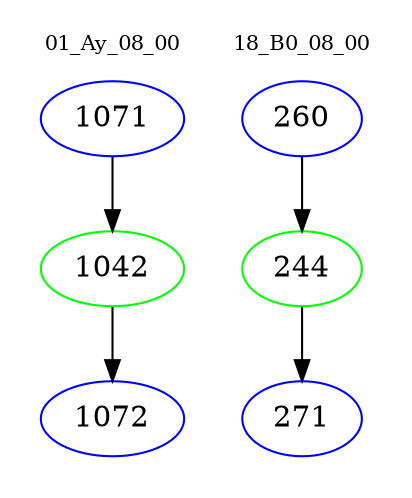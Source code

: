 digraph{
subgraph cluster_0 {
color = white
label = "01_Ay_08_00";
fontsize=10;
T0_1071 [label="1071", color="blue"]
T0_1071 -> T0_1042 [color="black"]
T0_1042 [label="1042", color="green"]
T0_1042 -> T0_1072 [color="black"]
T0_1072 [label="1072", color="blue"]
}
subgraph cluster_1 {
color = white
label = "18_B0_08_00";
fontsize=10;
T1_260 [label="260", color="blue"]
T1_260 -> T1_244 [color="black"]
T1_244 [label="244", color="green"]
T1_244 -> T1_271 [color="black"]
T1_271 [label="271", color="blue"]
}
}
